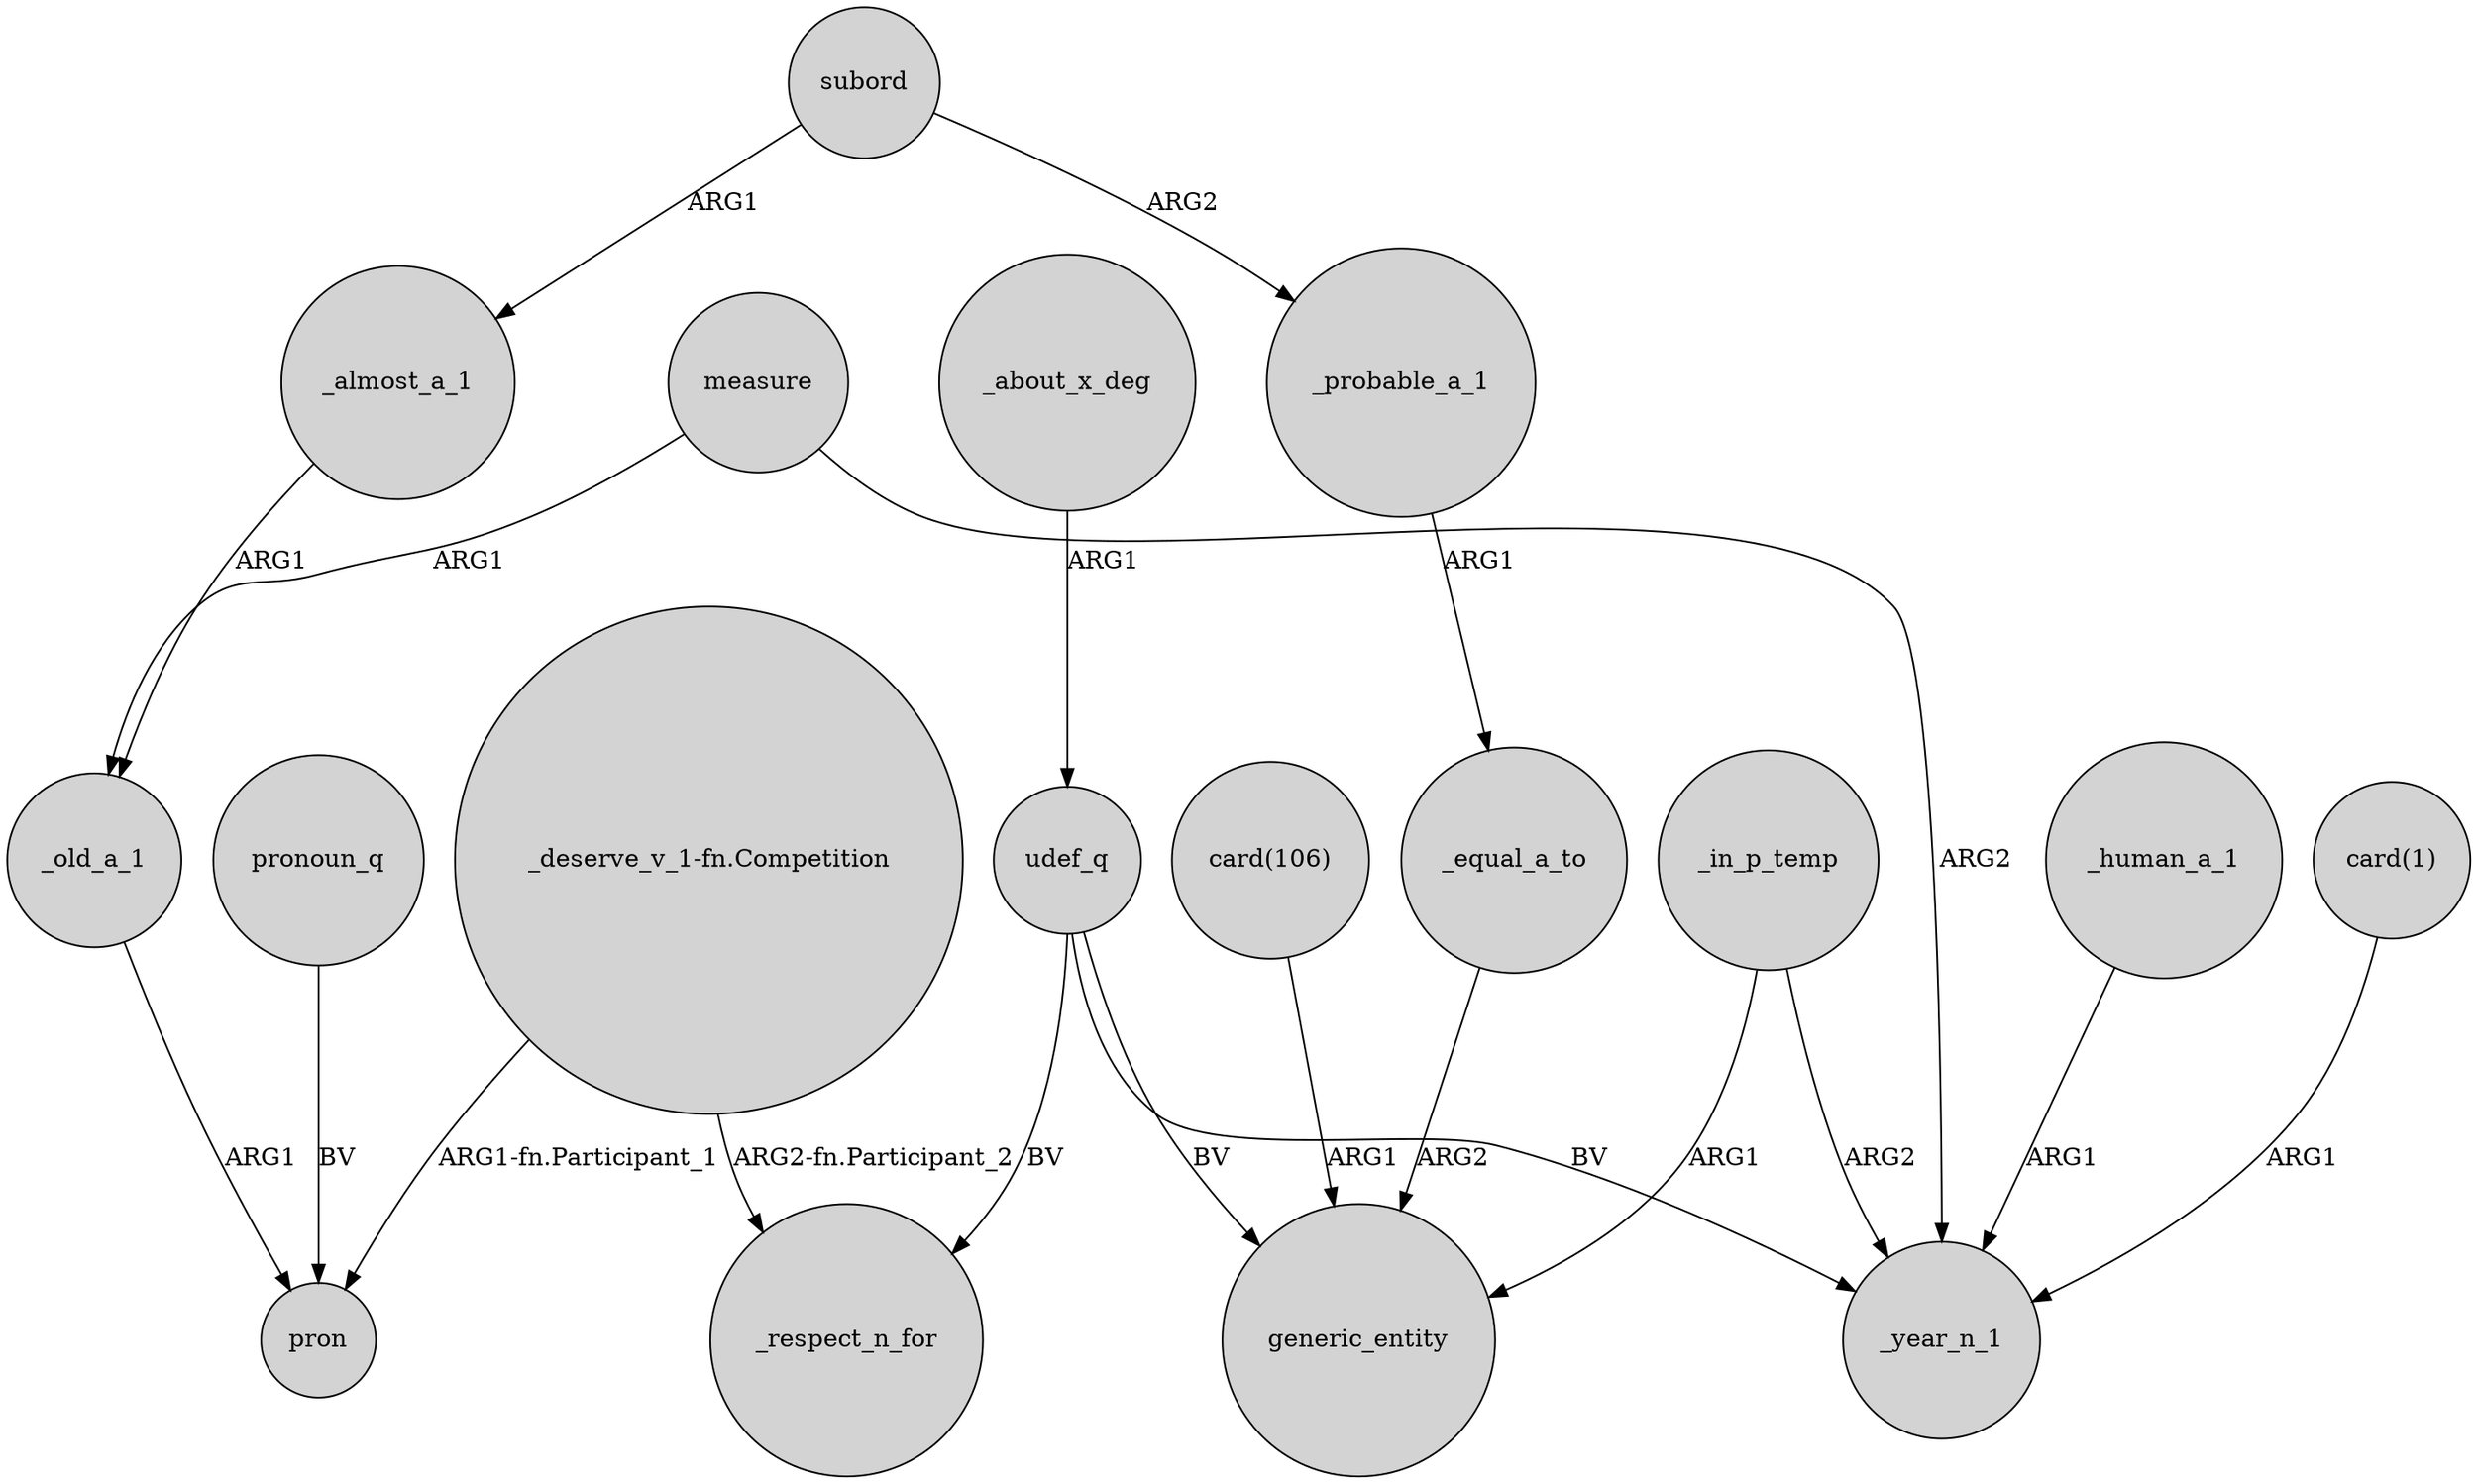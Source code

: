 digraph {
	node [shape=circle style=filled]
	udef_q -> _respect_n_for [label=BV]
	_almost_a_1 -> _old_a_1 [label=ARG1]
	"card(1)" -> _year_n_1 [label=ARG1]
	_old_a_1 -> pron [label=ARG1]
	_in_p_temp -> generic_entity [label=ARG1]
	"_deserve_v_1-fn.Competition" -> pron [label="ARG1-fn.Participant_1"]
	_human_a_1 -> _year_n_1 [label=ARG1]
	measure -> _old_a_1 [label=ARG1]
	udef_q -> generic_entity [label=BV]
	_about_x_deg -> udef_q [label=ARG1]
	pronoun_q -> pron [label=BV]
	measure -> _year_n_1 [label=ARG2]
	"card(106)" -> generic_entity [label=ARG1]
	subord -> _probable_a_1 [label=ARG2]
	subord -> _almost_a_1 [label=ARG1]
	_in_p_temp -> _year_n_1 [label=ARG2]
	_probable_a_1 -> _equal_a_to [label=ARG1]
	udef_q -> _year_n_1 [label=BV]
	_equal_a_to -> generic_entity [label=ARG2]
	"_deserve_v_1-fn.Competition" -> _respect_n_for [label="ARG2-fn.Participant_2"]
}
